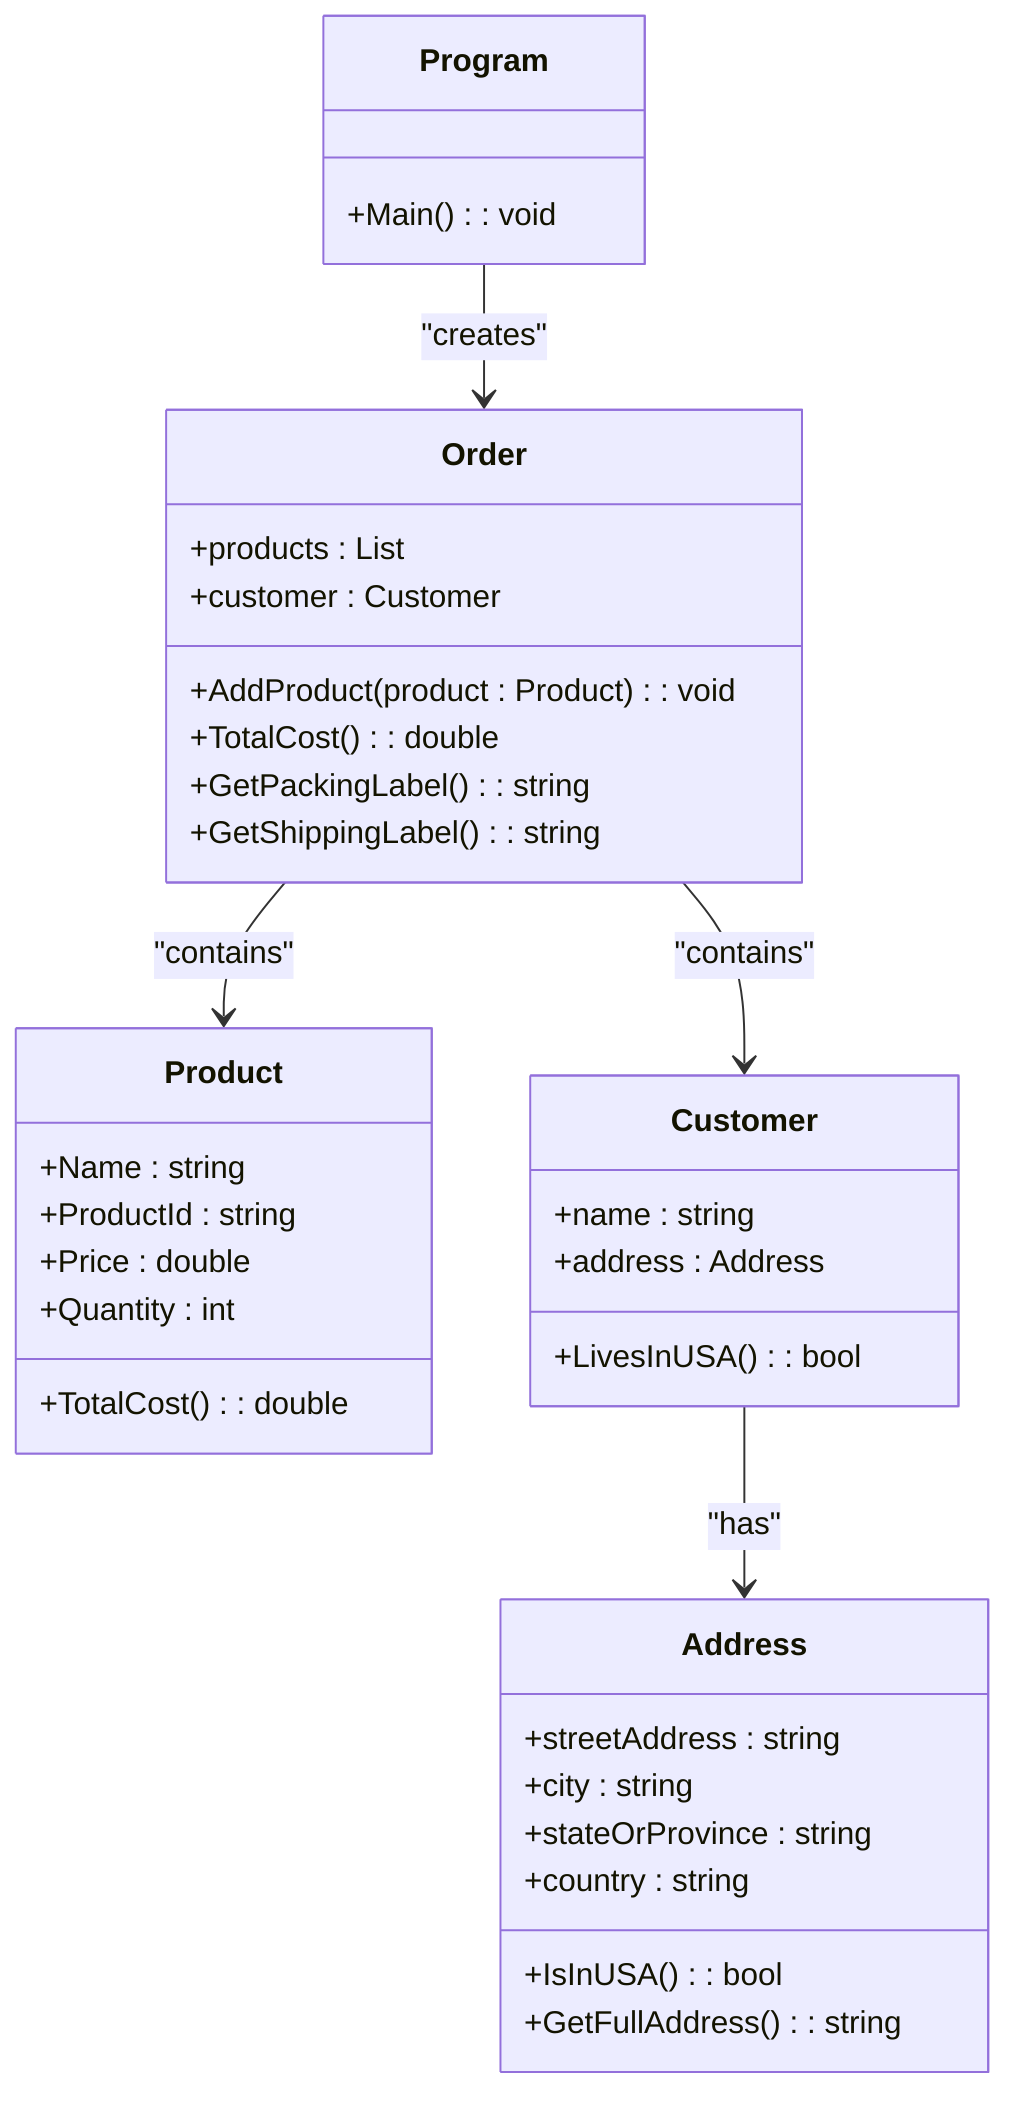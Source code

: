 classDiagram
    Program --> Order : "creates"
    Order --> Product : "contains"
    Order --> Customer : "contains"
    Customer --> Address : "has"

    class Program {
        +Main() : void
    }

    class Product {
        +Name : string
        +ProductId : string
        +Price : double
        +Quantity : int
        +TotalCost() : double
    }

    class Order {
        +products : List<Product>
        +customer : Customer
        +AddProduct(product : Product) : void
        +TotalCost() : double
        +GetPackingLabel() : string
        +GetShippingLabel() : string
    }

    class Customer {
        +name : string
        +address : Address
        +LivesInUSA() : bool
    }

    class Address {
        +streetAddress : string
        +city : string
        +stateOrProvince : string
        +country : string
        +IsInUSA() : bool
        +GetFullAddress() : string
    }